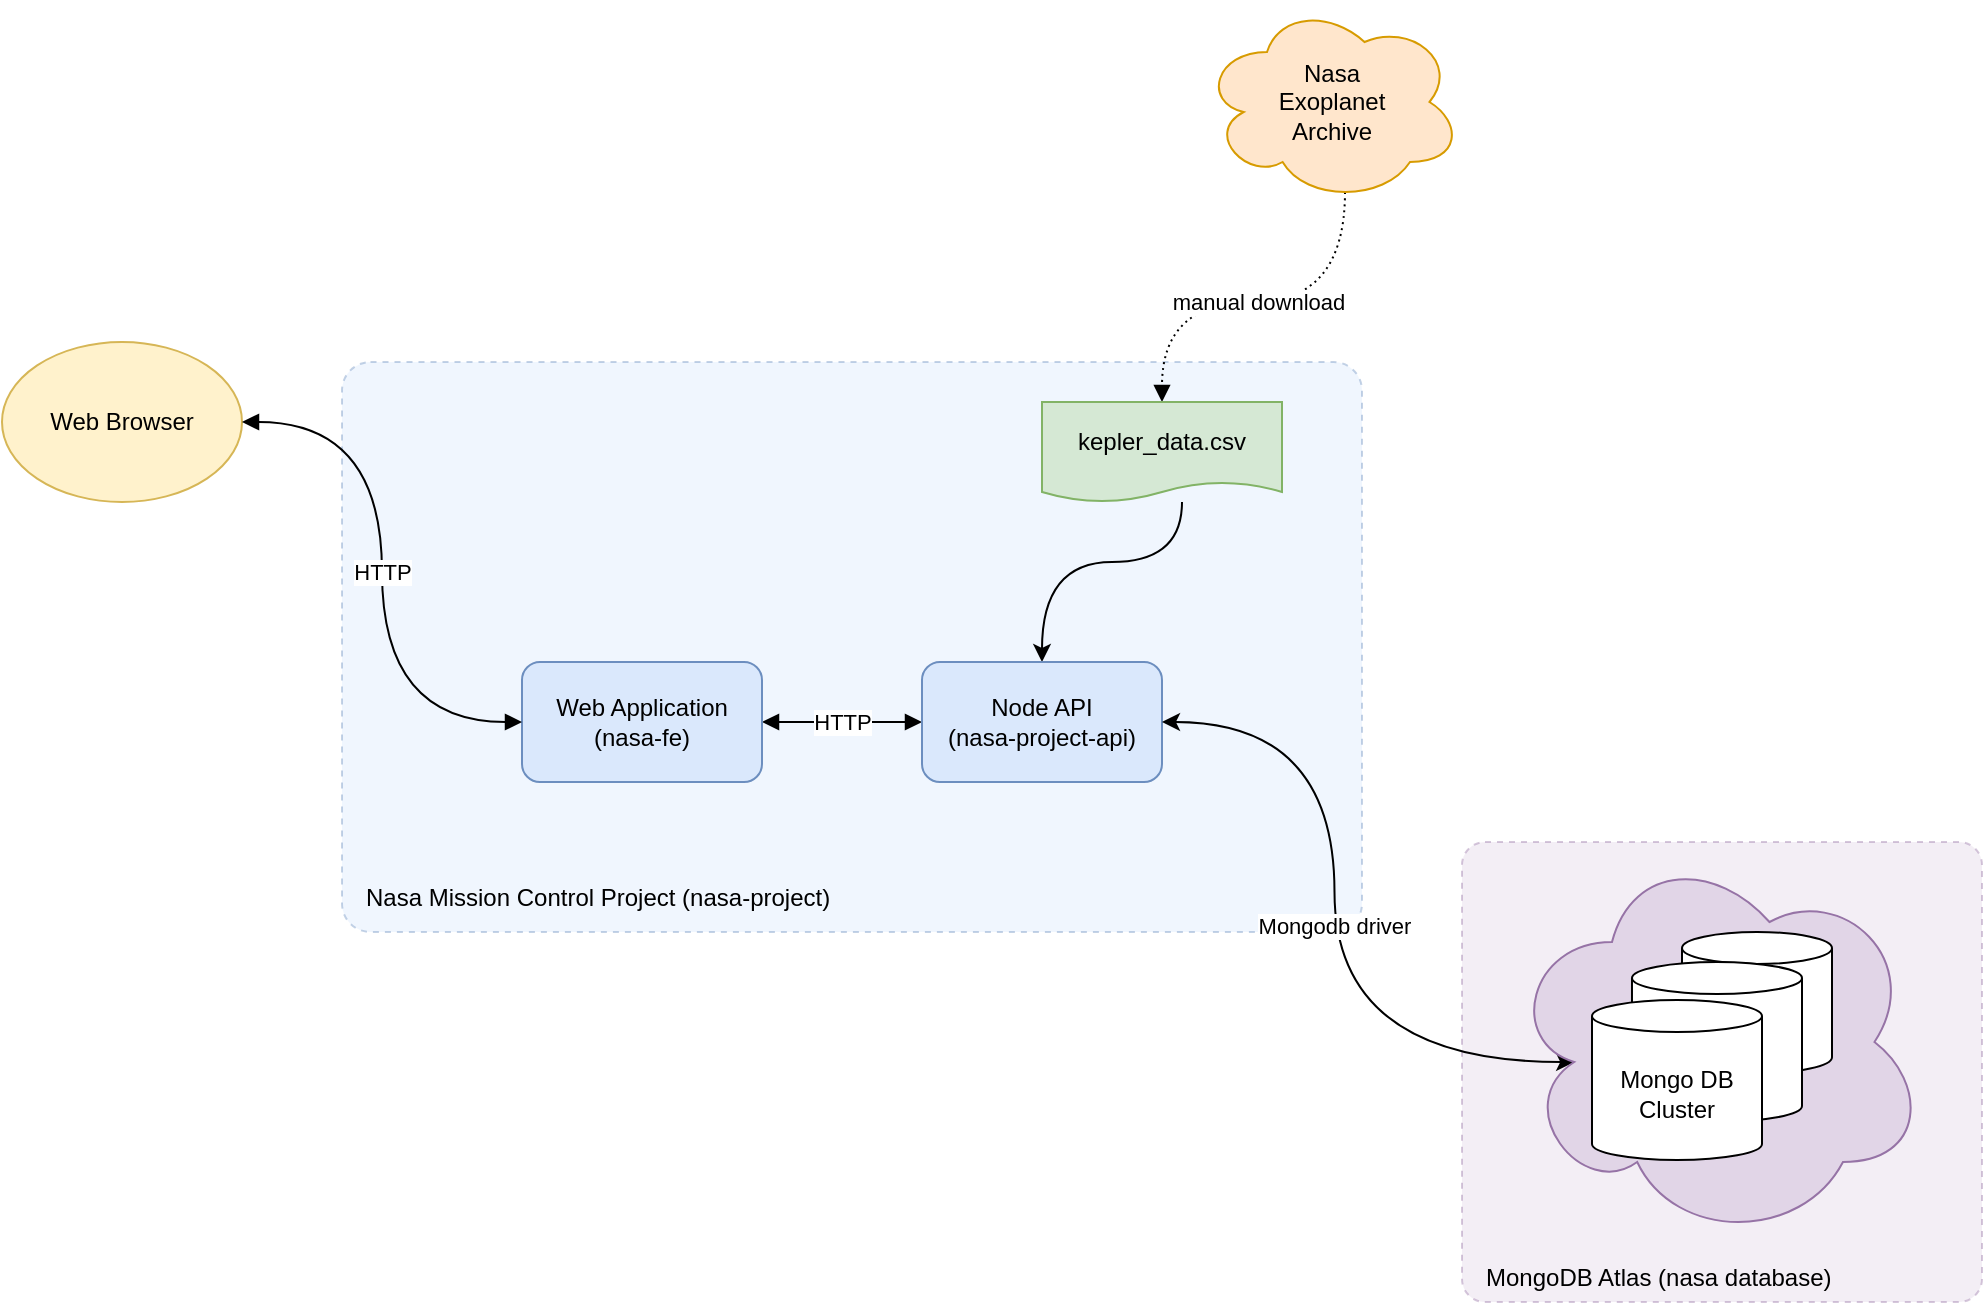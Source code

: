 <mxfile version="19.0.3" type="device"><diagram id="qOpHkjSFqUY_fz122WC3" name="Main Architecture"><mxGraphModel dx="1362" dy="825" grid="1" gridSize="10" guides="1" tooltips="1" connect="1" arrows="1" fold="1" page="1" pageScale="1" pageWidth="1169" pageHeight="827" math="0" shadow="0"><root><mxCell id="0"/><mxCell id="1" parent="0"/><mxCell id="sz24nbI67x4U87NGOwG2-9" value="" style="rounded=1;whiteSpace=wrap;html=1;opacity=40;fillColor=#e1d5e7;strokeColor=#9673a6;dashed=1;arcSize=5;" parent="1" vertex="1"><mxGeometry x="890" y="500" width="260" height="230" as="geometry"/></mxCell><mxCell id="f4ARGN1YqNOamcqDjjvn-7" value="&lt;span style=&quot;&quot;&gt;Web Browser&lt;/span&gt;" style="ellipse;whiteSpace=wrap;html=1;rounded=1;fillColor=#fff2cc;strokeColor=#d6b656;" parent="1" vertex="1"><mxGeometry x="160" y="250" width="120" height="80" as="geometry"/></mxCell><mxCell id="f4ARGN1YqNOamcqDjjvn-3" value="" style="rounded=1;whiteSpace=wrap;html=1;opacity=40;fillColor=#dae8fc;strokeColor=#6c8ebf;dashed=1;arcSize=5;" parent="1" vertex="1"><mxGeometry x="330" y="260" width="510" height="285" as="geometry"/></mxCell><mxCell id="f4ARGN1YqNOamcqDjjvn-13" value="HTTP" style="rounded=0;orthogonalLoop=1;jettySize=auto;html=1;exitX=1;exitY=0.5;exitDx=0;exitDy=0;entryX=0;entryY=0.5;entryDx=0;entryDy=0;startArrow=block;startFill=1;endArrow=block;endFill=1;" parent="1" source="f4ARGN1YqNOamcqDjjvn-1" target="f4ARGN1YqNOamcqDjjvn-2" edge="1"><mxGeometry relative="1" as="geometry"/></mxCell><mxCell id="f4ARGN1YqNOamcqDjjvn-1" value="Web Application&lt;br&gt;(nasa-fe)" style="rounded=1;whiteSpace=wrap;html=1;fillColor=#dae8fc;strokeColor=#6c8ebf;" parent="1" vertex="1"><mxGeometry x="420" y="410" width="120" height="60" as="geometry"/></mxCell><mxCell id="f4ARGN1YqNOamcqDjjvn-14" style="edgeStyle=orthogonalEdgeStyle;curved=1;rounded=0;orthogonalLoop=1;jettySize=auto;html=1;exitX=0.5;exitY=0;exitDx=0;exitDy=0;startArrow=classic;startFill=1;endArrow=none;endFill=0;arcSize=20;" parent="1" source="f4ARGN1YqNOamcqDjjvn-2" target="f4ARGN1YqNOamcqDjjvn-11" edge="1"><mxGeometry relative="1" as="geometry"><Array as="points"><mxPoint x="680" y="360"/><mxPoint x="750" y="360"/></Array></mxGeometry></mxCell><mxCell id="f4ARGN1YqNOamcqDjjvn-2" value="Node API&lt;br&gt;(nasa-project-api)" style="rounded=1;whiteSpace=wrap;html=1;fillColor=#dae8fc;strokeColor=#6c8ebf;" parent="1" vertex="1"><mxGeometry x="620" y="410" width="120" height="60" as="geometry"/></mxCell><mxCell id="f4ARGN1YqNOamcqDjjvn-4" value="Nasa Mission Control Project (nasa-project)" style="text;html=1;strokeColor=none;fillColor=none;align=left;verticalAlign=middle;whiteSpace=wrap;rounded=0;dashed=1;opacity=40;" parent="1" vertex="1"><mxGeometry x="340" y="520" width="240" height="15" as="geometry"/></mxCell><mxCell id="f4ARGN1YqNOamcqDjjvn-6" value="HTTP" style="edgeStyle=orthogonalEdgeStyle;rounded=0;orthogonalLoop=1;jettySize=auto;html=1;entryX=0;entryY=0.5;entryDx=0;entryDy=0;endArrow=block;endFill=1;startArrow=block;startFill=1;exitX=1;exitY=0.5;exitDx=0;exitDy=0;curved=1;" parent="1" source="f4ARGN1YqNOamcqDjjvn-7" target="f4ARGN1YqNOamcqDjjvn-1" edge="1"><mxGeometry relative="1" as="geometry"><mxPoint x="300" y="320" as="sourcePoint"/></mxGeometry></mxCell><mxCell id="f4ARGN1YqNOamcqDjjvn-12" value="manual download" style="edgeStyle=orthogonalEdgeStyle;rounded=0;orthogonalLoop=1;jettySize=auto;html=1;exitX=0.55;exitY=0.95;exitDx=0;exitDy=0;exitPerimeter=0;startArrow=none;startFill=0;endArrow=block;endFill=1;dashed=1;curved=1;dashPattern=1 2;" parent="1" source="f4ARGN1YqNOamcqDjjvn-8" target="f4ARGN1YqNOamcqDjjvn-11" edge="1"><mxGeometry relative="1" as="geometry"/></mxCell><mxCell id="f4ARGN1YqNOamcqDjjvn-8" value="Nasa&lt;br&gt;Exoplanet&lt;br&gt;Archive" style="ellipse;shape=cloud;whiteSpace=wrap;html=1;rounded=1;fillColor=#ffe6cc;strokeColor=#d79b00;" parent="1" vertex="1"><mxGeometry x="760" y="80" width="130" height="100" as="geometry"/></mxCell><mxCell id="f4ARGN1YqNOamcqDjjvn-11" value="kepler_data.csv" style="shape=document;whiteSpace=wrap;html=1;boundedLbl=1;rounded=1;size=0.2;fillColor=#d5e8d4;strokeColor=#82b366;" parent="1" vertex="1"><mxGeometry x="680" y="280" width="120" height="50" as="geometry"/></mxCell><mxCell id="sz24nbI67x4U87NGOwG2-8" value="Mongodb driver" style="edgeStyle=orthogonalEdgeStyle;curved=1;rounded=0;orthogonalLoop=1;jettySize=auto;html=1;exitX=0.16;exitY=0.55;exitDx=0;exitDy=0;exitPerimeter=0;entryX=1;entryY=0.5;entryDx=0;entryDy=0;startArrow=classic;startFill=1;" parent="1" source="sz24nbI67x4U87NGOwG2-2" target="f4ARGN1YqNOamcqDjjvn-2" edge="1"><mxGeometry relative="1" as="geometry"/></mxCell><mxCell id="sz24nbI67x4U87NGOwG2-2" value="" style="ellipse;shape=cloud;whiteSpace=wrap;html=1;rounded=1;fillColor=#e1d5e7;strokeColor=#9673a6;" parent="1" vertex="1"><mxGeometry x="912.49" y="500" width="210" height="200" as="geometry"/></mxCell><mxCell id="sz24nbI67x4U87NGOwG2-11" value="" style="shape=cylinder3;whiteSpace=wrap;html=1;boundedLbl=1;backgroundOutline=1;size=8;" parent="1" vertex="1"><mxGeometry x="1000" y="545" width="75" height="70.59" as="geometry"/></mxCell><mxCell id="sz24nbI67x4U87NGOwG2-10" value="" style="shape=cylinder3;whiteSpace=wrap;html=1;boundedLbl=1;backgroundOutline=1;size=8;" parent="1" vertex="1"><mxGeometry x="974.99" y="560" width="85.01" height="80" as="geometry"/></mxCell><mxCell id="sz24nbI67x4U87NGOwG2-1" value="Mongo DB&lt;br&gt;Cluster" style="shape=cylinder3;whiteSpace=wrap;html=1;boundedLbl=1;backgroundOutline=1;size=8;" parent="1" vertex="1"><mxGeometry x="955" y="579" width="85" height="80" as="geometry"/></mxCell><mxCell id="sz24nbI67x4U87NGOwG2-14" value="MongoDB Atlas (nasa database)" style="text;html=1;strokeColor=none;fillColor=none;align=left;verticalAlign=middle;whiteSpace=wrap;rounded=0;dashed=1;opacity=40;" parent="1" vertex="1"><mxGeometry x="900" y="710" width="240" height="15" as="geometry"/></mxCell></root></mxGraphModel></diagram></mxfile>